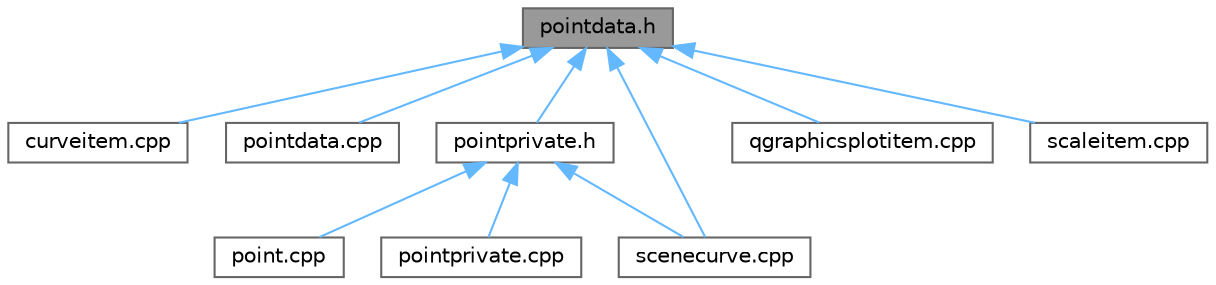 digraph "pointdata.h"
{
 // LATEX_PDF_SIZE
  bgcolor="transparent";
  edge [fontname=Helvetica,fontsize=10,labelfontname=Helvetica,labelfontsize=10];
  node [fontname=Helvetica,fontsize=10,shape=box,height=0.2,width=0.4];
  Node1 [label="pointdata.h",height=0.2,width=0.4,color="gray40", fillcolor="grey60", style="filled", fontcolor="black",tooltip=" "];
  Node1 -> Node2 [dir="back",color="steelblue1",style="solid"];
  Node2 [label="curveitem.cpp",height=0.2,width=0.4,color="grey40", fillcolor="white", style="filled",URL="$curveitem_8cpp.html",tooltip=" "];
  Node1 -> Node3 [dir="back",color="steelblue1",style="solid"];
  Node3 [label="pointdata.cpp",height=0.2,width=0.4,color="grey40", fillcolor="white", style="filled",URL="$pointdata_8cpp.html",tooltip=" "];
  Node1 -> Node4 [dir="back",color="steelblue1",style="solid"];
  Node4 [label="pointprivate.h",height=0.2,width=0.4,color="grey40", fillcolor="white", style="filled",URL="$pointprivate_8h.html",tooltip=" "];
  Node4 -> Node5 [dir="back",color="steelblue1",style="solid"];
  Node5 [label="point.cpp",height=0.2,width=0.4,color="grey40", fillcolor="white", style="filled",URL="$point_8cpp.html",tooltip=" "];
  Node4 -> Node6 [dir="back",color="steelblue1",style="solid"];
  Node6 [label="pointprivate.cpp",height=0.2,width=0.4,color="grey40", fillcolor="white", style="filled",URL="$pointprivate_8cpp.html",tooltip=" "];
  Node4 -> Node7 [dir="back",color="steelblue1",style="solid"];
  Node7 [label="scenecurve.cpp",height=0.2,width=0.4,color="grey40", fillcolor="white", style="filled",URL="$scenecurve_8cpp.html",tooltip=" "];
  Node1 -> Node8 [dir="back",color="steelblue1",style="solid"];
  Node8 [label="qgraphicsplotitem.cpp",height=0.2,width=0.4,color="grey40", fillcolor="white", style="filled",URL="$qgraphicsplotitem_8cpp.html",tooltip=" "];
  Node1 -> Node9 [dir="back",color="steelblue1",style="solid"];
  Node9 [label="scaleitem.cpp",height=0.2,width=0.4,color="grey40", fillcolor="white", style="filled",URL="$scaleitem_8cpp.html",tooltip=" "];
  Node1 -> Node7 [dir="back",color="steelblue1",style="solid"];
}
